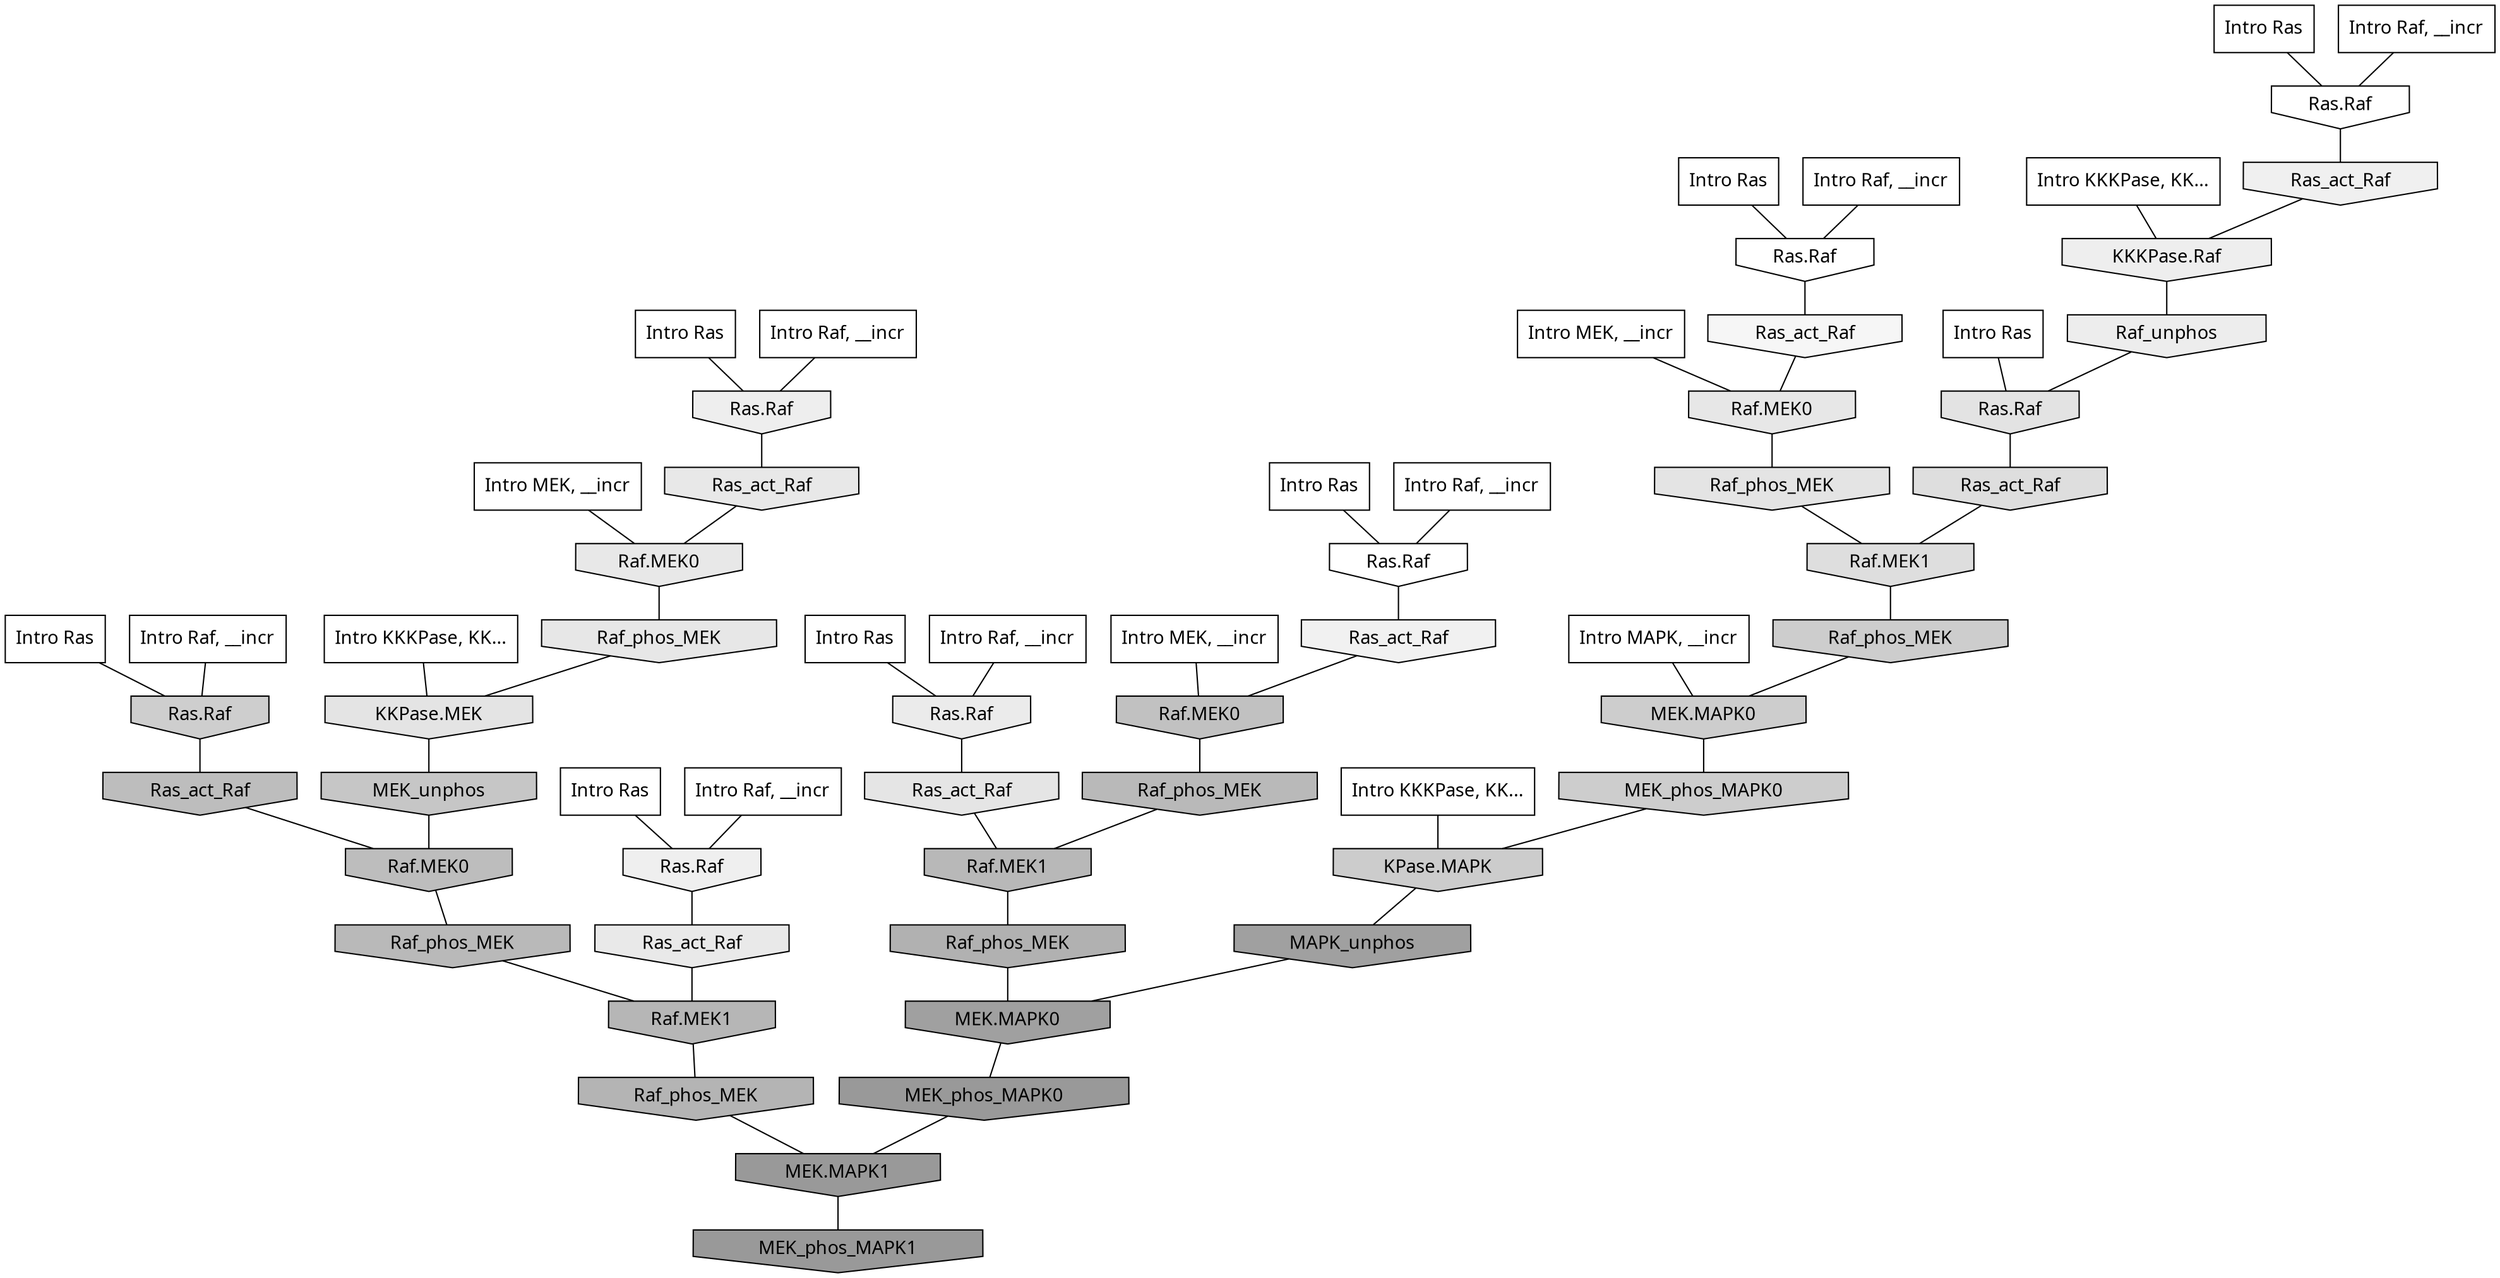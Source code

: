 digraph G{
  rankdir="TB";
  ranksep=0.30;
  node [fontname="CMU Serif"];
  edge [fontname="CMU Serif"];
  
  4 [label="Intro Ras", shape=rectangle, style=filled, fillcolor="0.000 0.000 1.000"]
  
  13 [label="Intro Ras", shape=rectangle, style=filled, fillcolor="0.000 0.000 1.000"]
  
  19 [label="Intro Ras", shape=rectangle, style=filled, fillcolor="0.000 0.000 1.000"]
  
  23 [label="Intro Ras", shape=rectangle, style=filled, fillcolor="0.000 0.000 1.000"]
  
  32 [label="Intro Ras", shape=rectangle, style=filled, fillcolor="0.000 0.000 1.000"]
  
  40 [label="Intro Ras", shape=rectangle, style=filled, fillcolor="0.000 0.000 1.000"]
  
  69 [label="Intro Ras", shape=rectangle, style=filled, fillcolor="0.000 0.000 1.000"]
  
  75 [label="Intro Ras", shape=rectangle, style=filled, fillcolor="0.000 0.000 1.000"]
  
  132 [label="Intro Raf, __incr", shape=rectangle, style=filled, fillcolor="0.000 0.000 1.000"]
  
  158 [label="Intro Raf, __incr", shape=rectangle, style=filled, fillcolor="0.000 0.000 1.000"]
  
  300 [label="Intro Raf, __incr", shape=rectangle, style=filled, fillcolor="0.000 0.000 1.000"]
  
  415 [label="Intro Raf, __incr", shape=rectangle, style=filled, fillcolor="0.000 0.000 1.000"]
  
  420 [label="Intro Raf, __incr", shape=rectangle, style=filled, fillcolor="0.000 0.000 1.000"]
  
  777 [label="Intro Raf, __incr", shape=rectangle, style=filled, fillcolor="0.000 0.000 1.000"]
  
  1083 [label="Intro Raf, __incr", shape=rectangle, style=filled, fillcolor="0.000 0.000 1.000"]
  
  1236 [label="Intro MEK, __incr", shape=rectangle, style=filled, fillcolor="0.000 0.000 1.000"]
  
  1392 [label="Intro MEK, __incr", shape=rectangle, style=filled, fillcolor="0.000 0.000 1.000"]
  
  2057 [label="Intro MEK, __incr", shape=rectangle, style=filled, fillcolor="0.000 0.000 1.000"]
  
  2433 [label="Intro MAPK, __incr", shape=rectangle, style=filled, fillcolor="0.000 0.000 1.000"]
  
  3122 [label="Intro KKKPase, KK...", shape=rectangle, style=filled, fillcolor="0.000 0.000 1.000"]
  
  3190 [label="Intro KKKPase, KK...", shape=rectangle, style=filled, fillcolor="0.000 0.000 1.000"]
  
  3195 [label="Intro KKKPase, KK...", shape=rectangle, style=filled, fillcolor="0.000 0.000 1.000"]
  
  3204 [label="Ras.Raf", shape=invhouse, style=filled, fillcolor="0.000 0.000 1.000"]
  
  3276 [label="Ras.Raf", shape=invhouse, style=filled, fillcolor="0.000 0.000 1.000"]
  
  3280 [label="Ras.Raf", shape=invhouse, style=filled, fillcolor="0.000 0.000 1.000"]
  
  3641 [label="Ras_act_Raf", shape=invhouse, style=filled, fillcolor="0.000 0.000 0.964"]
  
  3990 [label="Ras_act_Raf", shape=invhouse, style=filled, fillcolor="0.000 0.000 0.944"]
  
  4109 [label="Ras_act_Raf", shape=invhouse, style=filled, fillcolor="0.000 0.000 0.938"]
  
  4144 [label="Ras.Raf", shape=invhouse, style=filled, fillcolor="0.000 0.000 0.936"]
  
  4199 [label="Ras.Raf", shape=invhouse, style=filled, fillcolor="0.000 0.000 0.933"]
  
  4245 [label="KKKPase.Raf", shape=invhouse, style=filled, fillcolor="0.000 0.000 0.931"]
  
  4309 [label="Raf_unphos", shape=invhouse, style=filled, fillcolor="0.000 0.000 0.926"]
  
  4497 [label="Ras.Raf", shape=invhouse, style=filled, fillcolor="0.000 0.000 0.918"]
  
  4579 [label="Ras_act_Raf", shape=invhouse, style=filled, fillcolor="0.000 0.000 0.913"]
  
  4665 [label="Ras_act_Raf", shape=invhouse, style=filled, fillcolor="0.000 0.000 0.909"]
  
  4667 [label="Raf.MEK0", shape=invhouse, style=filled, fillcolor="0.000 0.000 0.909"]
  
  4725 [label="Raf_phos_MEK", shape=invhouse, style=filled, fillcolor="0.000 0.000 0.906"]
  
  4732 [label="Raf.MEK0", shape=invhouse, style=filled, fillcolor="0.000 0.000 0.906"]
  
  4935 [label="Ras_act_Raf", shape=invhouse, style=filled, fillcolor="0.000 0.000 0.897"]
  
  5012 [label="Raf_phos_MEK", shape=invhouse, style=filled, fillcolor="0.000 0.000 0.893"]
  
  5022 [label="KKPase.MEK", shape=invhouse, style=filled, fillcolor="0.000 0.000 0.893"]
  
  5064 [label="Ras.Raf", shape=invhouse, style=filled, fillcolor="0.000 0.000 0.890"]
  
  5557 [label="Ras_act_Raf", shape=invhouse, style=filled, fillcolor="0.000 0.000 0.868"]
  
  5560 [label="Raf.MEK1", shape=invhouse, style=filled, fillcolor="0.000 0.000 0.868"]
  
  7636 [label="Ras.Raf", shape=invhouse, style=filled, fillcolor="0.000 0.000 0.805"]
  
  7667 [label="Raf_phos_MEK", shape=invhouse, style=filled, fillcolor="0.000 0.000 0.803"]
  
  7669 [label="MEK.MAPK0", shape=invhouse, style=filled, fillcolor="0.000 0.000 0.803"]
  
  7791 [label="MEK_phos_MAPK0", shape=invhouse, style=filled, fillcolor="0.000 0.000 0.801"]
  
  7861 [label="KPase.MAPK", shape=invhouse, style=filled, fillcolor="0.000 0.000 0.799"]
  
  8904 [label="MEK_unphos", shape=invhouse, style=filled, fillcolor="0.000 0.000 0.775"]
  
  10091 [label="Raf.MEK0", shape=invhouse, style=filled, fillcolor="0.000 0.000 0.754"]
  
  10888 [label="Ras_act_Raf", shape=invhouse, style=filled, fillcolor="0.000 0.000 0.741"]
  
  10895 [label="Raf.MEK0", shape=invhouse, style=filled, fillcolor="0.000 0.000 0.741"]
  
  11935 [label="Raf_phos_MEK", shape=invhouse, style=filled, fillcolor="0.000 0.000 0.726"]
  
  12243 [label="Raf_phos_MEK", shape=invhouse, style=filled, fillcolor="0.000 0.000 0.723"]
  
  12331 [label="Raf.MEK1", shape=invhouse, style=filled, fillcolor="0.000 0.000 0.722"]
  
  12968 [label="Raf.MEK1", shape=invhouse, style=filled, fillcolor="0.000 0.000 0.714"]
  
  13749 [label="Raf_phos_MEK", shape=invhouse, style=filled, fillcolor="0.000 0.000 0.704"]
  
  14763 [label="Raf_phos_MEK", shape=invhouse, style=filled, fillcolor="0.000 0.000 0.694"]
  
  18188 [label="MAPK_unphos", shape=invhouse, style=filled, fillcolor="0.000 0.000 0.627"]
  
  18189 [label="MEK.MAPK0", shape=invhouse, style=filled, fillcolor="0.000 0.000 0.627"]
  
  19002 [label="MEK_phos_MAPK0", shape=invhouse, style=filled, fillcolor="0.000 0.000 0.600"]
  
  19003 [label="MEK.MAPK1", shape=invhouse, style=filled, fillcolor="0.000 0.000 0.600"]
  
  19007 [label="MEK_phos_MAPK1", shape=invhouse, style=filled, fillcolor="0.000 0.000 0.600"]
  
  
  19003 -> 19007 [dir=none, color="0.000 0.000 0.000"] 
  19002 -> 19003 [dir=none, color="0.000 0.000 0.000"] 
  18189 -> 19002 [dir=none, color="0.000 0.000 0.000"] 
  18188 -> 18189 [dir=none, color="0.000 0.000 0.000"] 
  14763 -> 18189 [dir=none, color="0.000 0.000 0.000"] 
  13749 -> 19003 [dir=none, color="0.000 0.000 0.000"] 
  12968 -> 13749 [dir=none, color="0.000 0.000 0.000"] 
  12331 -> 14763 [dir=none, color="0.000 0.000 0.000"] 
  12243 -> 12331 [dir=none, color="0.000 0.000 0.000"] 
  11935 -> 12968 [dir=none, color="0.000 0.000 0.000"] 
  10895 -> 11935 [dir=none, color="0.000 0.000 0.000"] 
  10888 -> 10895 [dir=none, color="0.000 0.000 0.000"] 
  10091 -> 12243 [dir=none, color="0.000 0.000 0.000"] 
  8904 -> 10895 [dir=none, color="0.000 0.000 0.000"] 
  7861 -> 18188 [dir=none, color="0.000 0.000 0.000"] 
  7791 -> 7861 [dir=none, color="0.000 0.000 0.000"] 
  7669 -> 7791 [dir=none, color="0.000 0.000 0.000"] 
  7667 -> 7669 [dir=none, color="0.000 0.000 0.000"] 
  7636 -> 10888 [dir=none, color="0.000 0.000 0.000"] 
  5560 -> 7667 [dir=none, color="0.000 0.000 0.000"] 
  5557 -> 5560 [dir=none, color="0.000 0.000 0.000"] 
  5064 -> 5557 [dir=none, color="0.000 0.000 0.000"] 
  5022 -> 8904 [dir=none, color="0.000 0.000 0.000"] 
  5012 -> 5560 [dir=none, color="0.000 0.000 0.000"] 
  4935 -> 12331 [dir=none, color="0.000 0.000 0.000"] 
  4732 -> 5012 [dir=none, color="0.000 0.000 0.000"] 
  4725 -> 5022 [dir=none, color="0.000 0.000 0.000"] 
  4667 -> 4725 [dir=none, color="0.000 0.000 0.000"] 
  4665 -> 4667 [dir=none, color="0.000 0.000 0.000"] 
  4579 -> 12968 [dir=none, color="0.000 0.000 0.000"] 
  4497 -> 4935 [dir=none, color="0.000 0.000 0.000"] 
  4309 -> 5064 [dir=none, color="0.000 0.000 0.000"] 
  4245 -> 4309 [dir=none, color="0.000 0.000 0.000"] 
  4199 -> 4665 [dir=none, color="0.000 0.000 0.000"] 
  4144 -> 4579 [dir=none, color="0.000 0.000 0.000"] 
  4109 -> 4245 [dir=none, color="0.000 0.000 0.000"] 
  3990 -> 10091 [dir=none, color="0.000 0.000 0.000"] 
  3641 -> 4732 [dir=none, color="0.000 0.000 0.000"] 
  3280 -> 3990 [dir=none, color="0.000 0.000 0.000"] 
  3276 -> 3641 [dir=none, color="0.000 0.000 0.000"] 
  3204 -> 4109 [dir=none, color="0.000 0.000 0.000"] 
  3195 -> 7861 [dir=none, color="0.000 0.000 0.000"] 
  3190 -> 4245 [dir=none, color="0.000 0.000 0.000"] 
  3122 -> 5022 [dir=none, color="0.000 0.000 0.000"] 
  2433 -> 7669 [dir=none, color="0.000 0.000 0.000"] 
  2057 -> 10091 [dir=none, color="0.000 0.000 0.000"] 
  1392 -> 4732 [dir=none, color="0.000 0.000 0.000"] 
  1236 -> 4667 [dir=none, color="0.000 0.000 0.000"] 
  1083 -> 7636 [dir=none, color="0.000 0.000 0.000"] 
  777 -> 3276 [dir=none, color="0.000 0.000 0.000"] 
  420 -> 4199 [dir=none, color="0.000 0.000 0.000"] 
  415 -> 3280 [dir=none, color="0.000 0.000 0.000"] 
  300 -> 4144 [dir=none, color="0.000 0.000 0.000"] 
  158 -> 3204 [dir=none, color="0.000 0.000 0.000"] 
  132 -> 4497 [dir=none, color="0.000 0.000 0.000"] 
  75 -> 3204 [dir=none, color="0.000 0.000 0.000"] 
  69 -> 3276 [dir=none, color="0.000 0.000 0.000"] 
  40 -> 3280 [dir=none, color="0.000 0.000 0.000"] 
  32 -> 4144 [dir=none, color="0.000 0.000 0.000"] 
  23 -> 4199 [dir=none, color="0.000 0.000 0.000"] 
  19 -> 7636 [dir=none, color="0.000 0.000 0.000"] 
  13 -> 5064 [dir=none, color="0.000 0.000 0.000"] 
  4 -> 4497 [dir=none, color="0.000 0.000 0.000"] 
  
  }
